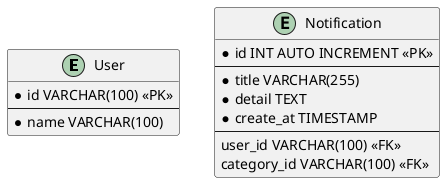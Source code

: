 @startuml

entity User {
    * id VARCHAR(100) <<PK>>
    --
    * name VARCHAR(100)
}

entity Notification {
    * id INT AUTO INCREMENT <<PK>>
    --
    * title VARCHAR(255)
    * detail TEXT
    * create_at TIMESTAMP
    --
    user_id VARCHAR(100) <<FK>>
    category_id VARCHAR(100) <<FK>>
}

@enduml